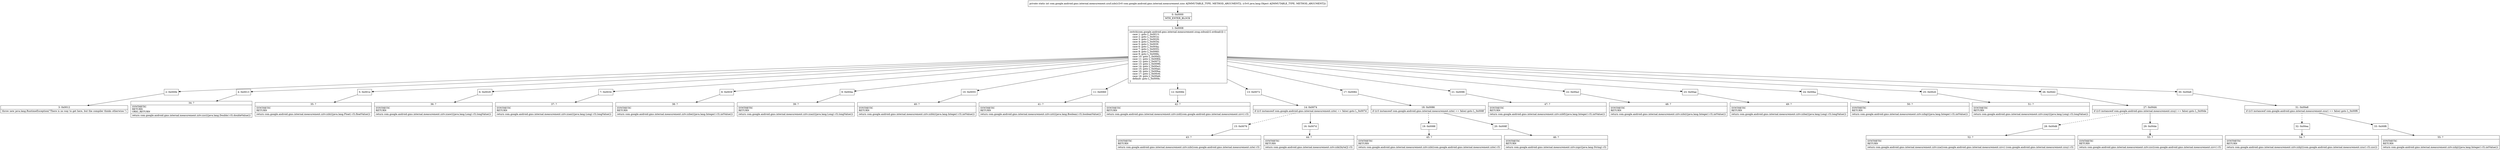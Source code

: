 digraph "CFG forcom.google.android.gms.internal.measurement.zzuf.zzb(Lcom\/google\/android\/gms\/internal\/measurement\/zzxs;Ljava\/lang\/Object;)I" {
Node_0 [shape=record,label="{0\:\ 0x0000|MTH_ENTER_BLOCK\l}"];
Node_1 [shape=record,label="{1\:\ 0x0008|switch(com.google.android.gms.internal.measurement.zzug.zzbun[r2.ordinal()]) \{\l    case 1: goto L_0x0013;\l    case 2: goto L_0x001e;\l    case 3: goto L_0x0029;\l    case 4: goto L_0x0034;\l    case 5: goto L_0x003f;\l    case 6: goto L_0x004a;\l    case 7: goto L_0x0055;\l    case 8: goto L_0x0060;\l    case 9: goto L_0x006b;\l    case 10: goto L_0x00d2;\l    case 11: goto L_0x0084;\l    case 12: goto L_0x0072;\l    case 13: goto L_0x0096;\l    case 14: goto L_0x00a2;\l    case 15: goto L_0x00ae;\l    case 16: goto L_0x00ba;\l    case 17: goto L_0x00c6;\l    case 18: goto L_0x00e6;\l    default: goto L_0x000b;\l\}\l}"];
Node_2 [shape=record,label="{2\:\ 0x000b}"];
Node_3 [shape=record,label="{3\:\ 0x0012|throw new java.lang.RuntimeException(\"There is no way to get here, but the compiler thinks otherwise.\")\l}"];
Node_4 [shape=record,label="{4\:\ 0x0013}"];
Node_5 [shape=record,label="{5\:\ 0x001e}"];
Node_6 [shape=record,label="{6\:\ 0x0029}"];
Node_7 [shape=record,label="{7\:\ 0x0034}"];
Node_8 [shape=record,label="{8\:\ 0x003f}"];
Node_9 [shape=record,label="{9\:\ 0x004a}"];
Node_10 [shape=record,label="{10\:\ 0x0055}"];
Node_11 [shape=record,label="{11\:\ 0x0060}"];
Node_12 [shape=record,label="{12\:\ 0x006b}"];
Node_13 [shape=record,label="{13\:\ 0x0072}"];
Node_14 [shape=record,label="{14\:\ 0x0074|if ((r3 instanceof com.google.android.gms.internal.measurement.zzte) == false) goto L_0x007d\l}"];
Node_15 [shape=record,label="{15\:\ 0x0076}"];
Node_16 [shape=record,label="{16\:\ 0x007d}"];
Node_17 [shape=record,label="{17\:\ 0x0084}"];
Node_18 [shape=record,label="{18\:\ 0x0086|if ((r3 instanceof com.google.android.gms.internal.measurement.zzte) == false) goto L_0x008f\l}"];
Node_19 [shape=record,label="{19\:\ 0x0088}"];
Node_20 [shape=record,label="{20\:\ 0x008f}"];
Node_21 [shape=record,label="{21\:\ 0x0096}"];
Node_22 [shape=record,label="{22\:\ 0x00a2}"];
Node_23 [shape=record,label="{23\:\ 0x00ae}"];
Node_24 [shape=record,label="{24\:\ 0x00ba}"];
Node_25 [shape=record,label="{25\:\ 0x00c6}"];
Node_26 [shape=record,label="{26\:\ 0x00d2}"];
Node_27 [shape=record,label="{27\:\ 0x00d4|if ((r3 instanceof com.google.android.gms.internal.measurement.zzuy) == false) goto L_0x00de\l}"];
Node_28 [shape=record,label="{28\:\ 0x00d6}"];
Node_29 [shape=record,label="{29\:\ 0x00de}"];
Node_30 [shape=record,label="{30\:\ 0x00e6}"];
Node_31 [shape=record,label="{31\:\ 0x00e8|if ((r3 instanceof com.google.android.gms.internal.measurement.zzur) == false) goto L_0x00f6\l}"];
Node_32 [shape=record,label="{32\:\ 0x00ea}"];
Node_33 [shape=record,label="{33\:\ 0x00f6}"];
Node_34 [shape=record,label="{34\:\ ?|SYNTHETIC\lRETURN\lORIG_RETURN\l|return com.google.android.gms.internal.measurement.zztv.zzc(((java.lang.Double) r3).doubleValue())\l}"];
Node_35 [shape=record,label="{35\:\ ?|SYNTHETIC\lRETURN\l|return com.google.android.gms.internal.measurement.zztv.zzb(((java.lang.Float) r3).floatValue())\l}"];
Node_36 [shape=record,label="{36\:\ ?|SYNTHETIC\lRETURN\l|return com.google.android.gms.internal.measurement.zztv.zzaw(((java.lang.Long) r3).longValue())\l}"];
Node_37 [shape=record,label="{37\:\ ?|SYNTHETIC\lRETURN\l|return com.google.android.gms.internal.measurement.zztv.zzax(((java.lang.Long) r3).longValue())\l}"];
Node_38 [shape=record,label="{38\:\ ?|SYNTHETIC\lRETURN\l|return com.google.android.gms.internal.measurement.zztv.zzbe(((java.lang.Integer) r3).intValue())\l}"];
Node_39 [shape=record,label="{39\:\ ?|SYNTHETIC\lRETURN\l|return com.google.android.gms.internal.measurement.zztv.zzaz(((java.lang.Long) r3).longValue())\l}"];
Node_40 [shape=record,label="{40\:\ ?|SYNTHETIC\lRETURN\l|return com.google.android.gms.internal.measurement.zztv.zzbh(((java.lang.Integer) r3).intValue())\l}"];
Node_41 [shape=record,label="{41\:\ ?|SYNTHETIC\lRETURN\l|return com.google.android.gms.internal.measurement.zztv.zzt(((java.lang.Boolean) r3).booleanValue())\l}"];
Node_42 [shape=record,label="{42\:\ ?|SYNTHETIC\lRETURN\l|return com.google.android.gms.internal.measurement.zztv.zzd((com.google.android.gms.internal.measurement.zzvv) r3)\l}"];
Node_43 [shape=record,label="{43\:\ ?|SYNTHETIC\lRETURN\l|return com.google.android.gms.internal.measurement.zztv.zzb((com.google.android.gms.internal.measurement.zzte) r3)\l}"];
Node_44 [shape=record,label="{44\:\ ?|SYNTHETIC\lRETURN\l|return com.google.android.gms.internal.measurement.zztv.zzk((byte[]) r3)\l}"];
Node_45 [shape=record,label="{45\:\ ?|SYNTHETIC\lRETURN\l|return com.google.android.gms.internal.measurement.zztv.zzb((com.google.android.gms.internal.measurement.zzte) r3)\l}"];
Node_46 [shape=record,label="{46\:\ ?|SYNTHETIC\lRETURN\l|return com.google.android.gms.internal.measurement.zztv.zzgc((java.lang.String) r3)\l}"];
Node_47 [shape=record,label="{47\:\ ?|SYNTHETIC\lRETURN\l|return com.google.android.gms.internal.measurement.zztv.zzbf(((java.lang.Integer) r3).intValue())\l}"];
Node_48 [shape=record,label="{48\:\ ?|SYNTHETIC\lRETURN\l|return com.google.android.gms.internal.measurement.zztv.zzbi(((java.lang.Integer) r3).intValue())\l}"];
Node_49 [shape=record,label="{49\:\ ?|SYNTHETIC\lRETURN\l|return com.google.android.gms.internal.measurement.zztv.zzba(((java.lang.Long) r3).longValue())\l}"];
Node_50 [shape=record,label="{50\:\ ?|SYNTHETIC\lRETURN\l|return com.google.android.gms.internal.measurement.zztv.zzbg(((java.lang.Integer) r3).intValue())\l}"];
Node_51 [shape=record,label="{51\:\ ?|SYNTHETIC\lRETURN\l|return com.google.android.gms.internal.measurement.zztv.zzay(((java.lang.Long) r3).longValue())\l}"];
Node_52 [shape=record,label="{52\:\ ?|SYNTHETIC\lRETURN\l|return com.google.android.gms.internal.measurement.zztv.zza((com.google.android.gms.internal.measurement.zzvc) (com.google.android.gms.internal.measurement.zzuy) r3)\l}"];
Node_53 [shape=record,label="{53\:\ ?|SYNTHETIC\lRETURN\l|return com.google.android.gms.internal.measurement.zztv.zzc((com.google.android.gms.internal.measurement.zzvv) r3)\l}"];
Node_54 [shape=record,label="{54\:\ ?|SYNTHETIC\lRETURN\l|return com.google.android.gms.internal.measurement.zztv.zzbj(((com.google.android.gms.internal.measurement.zzur) r3).zzc())\l}"];
Node_55 [shape=record,label="{55\:\ ?|SYNTHETIC\lRETURN\l|return com.google.android.gms.internal.measurement.zztv.zzbj(((java.lang.Integer) r3).intValue())\l}"];
MethodNode[shape=record,label="{private static int com.google.android.gms.internal.measurement.zzuf.zzb((r2v0 com.google.android.gms.internal.measurement.zzxs A[IMMUTABLE_TYPE, METHOD_ARGUMENT]), (r3v0 java.lang.Object A[IMMUTABLE_TYPE, METHOD_ARGUMENT])) }"];
MethodNode -> Node_0;
Node_0 -> Node_1;
Node_1 -> Node_2;
Node_1 -> Node_4;
Node_1 -> Node_5;
Node_1 -> Node_6;
Node_1 -> Node_7;
Node_1 -> Node_8;
Node_1 -> Node_9;
Node_1 -> Node_10;
Node_1 -> Node_11;
Node_1 -> Node_12;
Node_1 -> Node_13;
Node_1 -> Node_17;
Node_1 -> Node_21;
Node_1 -> Node_22;
Node_1 -> Node_23;
Node_1 -> Node_24;
Node_1 -> Node_25;
Node_1 -> Node_26;
Node_1 -> Node_30;
Node_2 -> Node_3;
Node_4 -> Node_34;
Node_5 -> Node_35;
Node_6 -> Node_36;
Node_7 -> Node_37;
Node_8 -> Node_38;
Node_9 -> Node_39;
Node_10 -> Node_40;
Node_11 -> Node_41;
Node_12 -> Node_42;
Node_13 -> Node_14;
Node_14 -> Node_15[style=dashed];
Node_14 -> Node_16;
Node_15 -> Node_43;
Node_16 -> Node_44;
Node_17 -> Node_18;
Node_18 -> Node_19[style=dashed];
Node_18 -> Node_20;
Node_19 -> Node_45;
Node_20 -> Node_46;
Node_21 -> Node_47;
Node_22 -> Node_48;
Node_23 -> Node_49;
Node_24 -> Node_50;
Node_25 -> Node_51;
Node_26 -> Node_27;
Node_27 -> Node_28[style=dashed];
Node_27 -> Node_29;
Node_28 -> Node_52;
Node_29 -> Node_53;
Node_30 -> Node_31;
Node_31 -> Node_32[style=dashed];
Node_31 -> Node_33;
Node_32 -> Node_54;
Node_33 -> Node_55;
}

